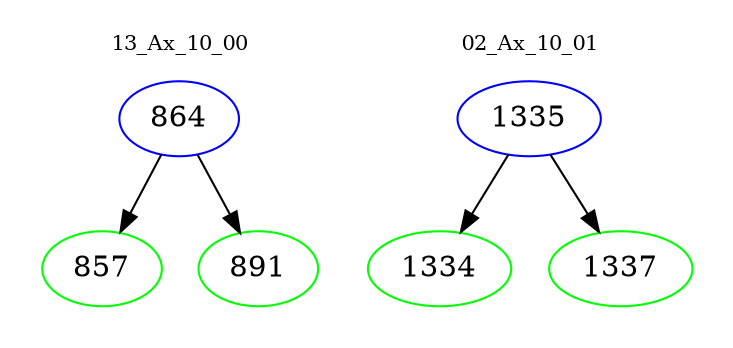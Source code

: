 digraph{
subgraph cluster_0 {
color = white
label = "13_Ax_10_00";
fontsize=10;
T0_864 [label="864", color="blue"]
T0_864 -> T0_857 [color="black"]
T0_857 [label="857", color="green"]
T0_864 -> T0_891 [color="black"]
T0_891 [label="891", color="green"]
}
subgraph cluster_1 {
color = white
label = "02_Ax_10_01";
fontsize=10;
T1_1335 [label="1335", color="blue"]
T1_1335 -> T1_1334 [color="black"]
T1_1334 [label="1334", color="green"]
T1_1335 -> T1_1337 [color="black"]
T1_1337 [label="1337", color="green"]
}
}
